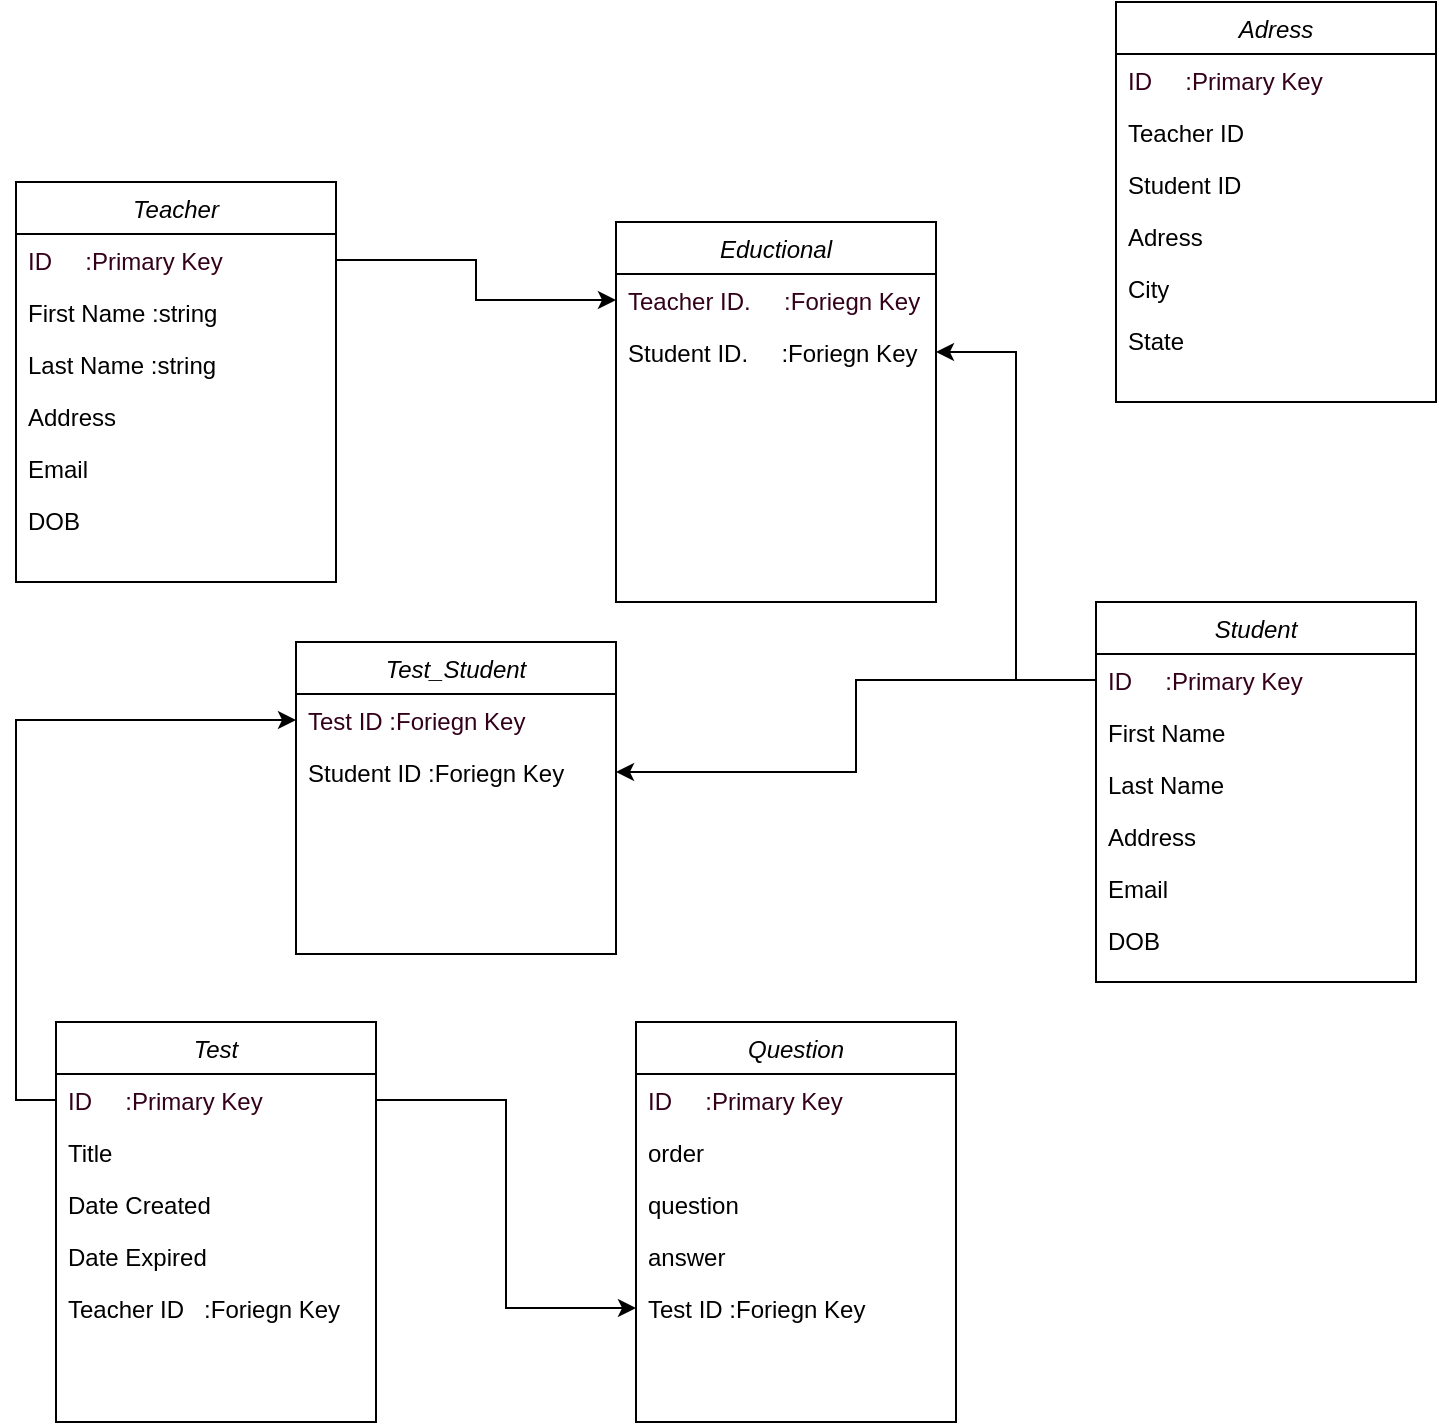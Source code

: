 <mxfile version="23.1.4" type="github">
  <diagram id="C5RBs43oDa-KdzZeNtuy" name="Page-1">
    <mxGraphModel dx="796" dy="509" grid="1" gridSize="10" guides="1" tooltips="1" connect="1" arrows="1" fold="1" page="1" pageScale="1" pageWidth="827" pageHeight="1169" math="0" shadow="0">
      <root>
        <mxCell id="WIyWlLk6GJQsqaUBKTNV-0" />
        <mxCell id="WIyWlLk6GJQsqaUBKTNV-1" parent="WIyWlLk6GJQsqaUBKTNV-0" />
        <mxCell id="zkfFHV4jXpPFQw0GAbJ--0" value="Teacher" style="swimlane;fontStyle=2;align=center;verticalAlign=top;childLayout=stackLayout;horizontal=1;startSize=26;horizontalStack=0;resizeParent=1;resizeLast=0;collapsible=1;marginBottom=0;rounded=0;shadow=0;strokeWidth=1;" parent="WIyWlLk6GJQsqaUBKTNV-1" vertex="1">
          <mxGeometry x="50" y="120" width="160" height="200" as="geometry">
            <mxRectangle x="220" y="120" width="160" height="26" as="alternateBounds" />
          </mxGeometry>
        </mxCell>
        <mxCell id="zkfFHV4jXpPFQw0GAbJ--1" value="ID     :Primary Key" style="text;align=left;verticalAlign=top;spacingLeft=4;spacingRight=4;overflow=hidden;rotatable=0;points=[[0,0.5],[1,0.5]];portConstraint=eastwest;fontColor=#33001A;" parent="zkfFHV4jXpPFQw0GAbJ--0" vertex="1">
          <mxGeometry y="26" width="160" height="26" as="geometry" />
        </mxCell>
        <mxCell id="zkfFHV4jXpPFQw0GAbJ--2" value="First Name :string" style="text;align=left;verticalAlign=top;spacingLeft=4;spacingRight=4;overflow=hidden;rotatable=0;points=[[0,0.5],[1,0.5]];portConstraint=eastwest;rounded=0;shadow=0;html=0;" parent="zkfFHV4jXpPFQw0GAbJ--0" vertex="1">
          <mxGeometry y="52" width="160" height="26" as="geometry" />
        </mxCell>
        <mxCell id="zkfFHV4jXpPFQw0GAbJ--3" value="Last Name :string" style="text;align=left;verticalAlign=top;spacingLeft=4;spacingRight=4;overflow=hidden;rotatable=0;points=[[0,0.5],[1,0.5]];portConstraint=eastwest;rounded=0;shadow=0;html=0;" parent="zkfFHV4jXpPFQw0GAbJ--0" vertex="1">
          <mxGeometry y="78" width="160" height="26" as="geometry" />
        </mxCell>
        <mxCell id="9PKuEA2eGWIhrzVFXX76-6" value="Address" style="text;align=left;verticalAlign=top;spacingLeft=4;spacingRight=4;overflow=hidden;rotatable=0;points=[[0,0.5],[1,0.5]];portConstraint=eastwest;rounded=0;shadow=0;html=0;" vertex="1" parent="zkfFHV4jXpPFQw0GAbJ--0">
          <mxGeometry y="104" width="160" height="26" as="geometry" />
        </mxCell>
        <mxCell id="9PKuEA2eGWIhrzVFXX76-7" value="Email" style="text;align=left;verticalAlign=top;spacingLeft=4;spacingRight=4;overflow=hidden;rotatable=0;points=[[0,0.5],[1,0.5]];portConstraint=eastwest;rounded=0;shadow=0;html=0;" vertex="1" parent="zkfFHV4jXpPFQw0GAbJ--0">
          <mxGeometry y="130" width="160" height="26" as="geometry" />
        </mxCell>
        <mxCell id="9PKuEA2eGWIhrzVFXX76-8" value="DOB" style="text;align=left;verticalAlign=top;spacingLeft=4;spacingRight=4;overflow=hidden;rotatable=0;points=[[0,0.5],[1,0.5]];portConstraint=eastwest;rounded=0;shadow=0;html=0;" vertex="1" parent="zkfFHV4jXpPFQw0GAbJ--0">
          <mxGeometry y="156" width="160" height="26" as="geometry" />
        </mxCell>
        <mxCell id="9PKuEA2eGWIhrzVFXX76-11" value="Student" style="swimlane;fontStyle=2;align=center;verticalAlign=top;childLayout=stackLayout;horizontal=1;startSize=26;horizontalStack=0;resizeParent=1;resizeLast=0;collapsible=1;marginBottom=0;rounded=0;shadow=0;strokeWidth=1;" vertex="1" parent="WIyWlLk6GJQsqaUBKTNV-1">
          <mxGeometry x="590" y="330" width="160" height="190" as="geometry">
            <mxRectangle x="220" y="120" width="160" height="26" as="alternateBounds" />
          </mxGeometry>
        </mxCell>
        <mxCell id="9PKuEA2eGWIhrzVFXX76-12" value="ID     :Primary Key" style="text;align=left;verticalAlign=top;spacingLeft=4;spacingRight=4;overflow=hidden;rotatable=0;points=[[0,0.5],[1,0.5]];portConstraint=eastwest;fontColor=#33001A;" vertex="1" parent="9PKuEA2eGWIhrzVFXX76-11">
          <mxGeometry y="26" width="160" height="26" as="geometry" />
        </mxCell>
        <mxCell id="9PKuEA2eGWIhrzVFXX76-13" value="First Name" style="text;align=left;verticalAlign=top;spacingLeft=4;spacingRight=4;overflow=hidden;rotatable=0;points=[[0,0.5],[1,0.5]];portConstraint=eastwest;rounded=0;shadow=0;html=0;" vertex="1" parent="9PKuEA2eGWIhrzVFXX76-11">
          <mxGeometry y="52" width="160" height="26" as="geometry" />
        </mxCell>
        <mxCell id="9PKuEA2eGWIhrzVFXX76-14" value="Last Name" style="text;align=left;verticalAlign=top;spacingLeft=4;spacingRight=4;overflow=hidden;rotatable=0;points=[[0,0.5],[1,0.5]];portConstraint=eastwest;rounded=0;shadow=0;html=0;" vertex="1" parent="9PKuEA2eGWIhrzVFXX76-11">
          <mxGeometry y="78" width="160" height="26" as="geometry" />
        </mxCell>
        <mxCell id="9PKuEA2eGWIhrzVFXX76-15" value="Address" style="text;align=left;verticalAlign=top;spacingLeft=4;spacingRight=4;overflow=hidden;rotatable=0;points=[[0,0.5],[1,0.5]];portConstraint=eastwest;rounded=0;shadow=0;html=0;" vertex="1" parent="9PKuEA2eGWIhrzVFXX76-11">
          <mxGeometry y="104" width="160" height="26" as="geometry" />
        </mxCell>
        <mxCell id="9PKuEA2eGWIhrzVFXX76-16" value="Email" style="text;align=left;verticalAlign=top;spacingLeft=4;spacingRight=4;overflow=hidden;rotatable=0;points=[[0,0.5],[1,0.5]];portConstraint=eastwest;rounded=0;shadow=0;html=0;" vertex="1" parent="9PKuEA2eGWIhrzVFXX76-11">
          <mxGeometry y="130" width="160" height="26" as="geometry" />
        </mxCell>
        <mxCell id="9PKuEA2eGWIhrzVFXX76-17" value="DOB" style="text;align=left;verticalAlign=top;spacingLeft=4;spacingRight=4;overflow=hidden;rotatable=0;points=[[0,0.5],[1,0.5]];portConstraint=eastwest;rounded=0;shadow=0;html=0;" vertex="1" parent="9PKuEA2eGWIhrzVFXX76-11">
          <mxGeometry y="156" width="160" height="26" as="geometry" />
        </mxCell>
        <mxCell id="9PKuEA2eGWIhrzVFXX76-19" value="Eductional" style="swimlane;fontStyle=2;align=center;verticalAlign=top;childLayout=stackLayout;horizontal=1;startSize=26;horizontalStack=0;resizeParent=1;resizeLast=0;collapsible=1;marginBottom=0;rounded=0;shadow=0;strokeWidth=1;" vertex="1" parent="WIyWlLk6GJQsqaUBKTNV-1">
          <mxGeometry x="350" y="140" width="160" height="190" as="geometry">
            <mxRectangle x="220" y="120" width="160" height="26" as="alternateBounds" />
          </mxGeometry>
        </mxCell>
        <mxCell id="9PKuEA2eGWIhrzVFXX76-20" value="Teacher ID.     :Foriegn Key" style="text;align=left;verticalAlign=top;spacingLeft=4;spacingRight=4;overflow=hidden;rotatable=0;points=[[0,0.5],[1,0.5]];portConstraint=eastwest;fontColor=#33001A;" vertex="1" parent="9PKuEA2eGWIhrzVFXX76-19">
          <mxGeometry y="26" width="160" height="26" as="geometry" />
        </mxCell>
        <mxCell id="9PKuEA2eGWIhrzVFXX76-21" value="Student ID.     :Foriegn Key" style="text;align=left;verticalAlign=top;spacingLeft=4;spacingRight=4;overflow=hidden;rotatable=0;points=[[0,0.5],[1,0.5]];portConstraint=eastwest;rounded=0;shadow=0;html=0;" vertex="1" parent="9PKuEA2eGWIhrzVFXX76-19">
          <mxGeometry y="52" width="160" height="26" as="geometry" />
        </mxCell>
        <mxCell id="9PKuEA2eGWIhrzVFXX76-30" style="edgeStyle=orthogonalEdgeStyle;rounded=0;orthogonalLoop=1;jettySize=auto;html=1;exitX=0;exitY=0.5;exitDx=0;exitDy=0;entryX=1;entryY=0.5;entryDx=0;entryDy=0;" edge="1" parent="WIyWlLk6GJQsqaUBKTNV-1" source="9PKuEA2eGWIhrzVFXX76-12" target="9PKuEA2eGWIhrzVFXX76-21">
          <mxGeometry relative="1" as="geometry" />
        </mxCell>
        <mxCell id="9PKuEA2eGWIhrzVFXX76-31" style="edgeStyle=orthogonalEdgeStyle;rounded=0;orthogonalLoop=1;jettySize=auto;html=1;exitX=1;exitY=0.5;exitDx=0;exitDy=0;entryX=0;entryY=0.5;entryDx=0;entryDy=0;" edge="1" parent="WIyWlLk6GJQsqaUBKTNV-1" source="zkfFHV4jXpPFQw0GAbJ--1" target="9PKuEA2eGWIhrzVFXX76-20">
          <mxGeometry relative="1" as="geometry" />
        </mxCell>
        <mxCell id="9PKuEA2eGWIhrzVFXX76-34" value="Test" style="swimlane;fontStyle=2;align=center;verticalAlign=top;childLayout=stackLayout;horizontal=1;startSize=26;horizontalStack=0;resizeParent=1;resizeLast=0;collapsible=1;marginBottom=0;rounded=0;shadow=0;strokeWidth=1;" vertex="1" parent="WIyWlLk6GJQsqaUBKTNV-1">
          <mxGeometry x="70" y="540" width="160" height="200" as="geometry">
            <mxRectangle x="70" y="540" width="160" height="26" as="alternateBounds" />
          </mxGeometry>
        </mxCell>
        <mxCell id="9PKuEA2eGWIhrzVFXX76-35" value="ID     :Primary Key" style="text;align=left;verticalAlign=top;spacingLeft=4;spacingRight=4;overflow=hidden;rotatable=0;points=[[0,0.5],[1,0.5]];portConstraint=eastwest;fontColor=#33001A;" vertex="1" parent="9PKuEA2eGWIhrzVFXX76-34">
          <mxGeometry y="26" width="160" height="26" as="geometry" />
        </mxCell>
        <mxCell id="9PKuEA2eGWIhrzVFXX76-36" value="Title" style="text;align=left;verticalAlign=top;spacingLeft=4;spacingRight=4;overflow=hidden;rotatable=0;points=[[0,0.5],[1,0.5]];portConstraint=eastwest;rounded=0;shadow=0;html=0;" vertex="1" parent="9PKuEA2eGWIhrzVFXX76-34">
          <mxGeometry y="52" width="160" height="26" as="geometry" />
        </mxCell>
        <mxCell id="9PKuEA2eGWIhrzVFXX76-37" value="Date Created" style="text;align=left;verticalAlign=top;spacingLeft=4;spacingRight=4;overflow=hidden;rotatable=0;points=[[0,0.5],[1,0.5]];portConstraint=eastwest;rounded=0;shadow=0;html=0;" vertex="1" parent="9PKuEA2eGWIhrzVFXX76-34">
          <mxGeometry y="78" width="160" height="26" as="geometry" />
        </mxCell>
        <mxCell id="9PKuEA2eGWIhrzVFXX76-38" value="Date Expired" style="text;align=left;verticalAlign=top;spacingLeft=4;spacingRight=4;overflow=hidden;rotatable=0;points=[[0,0.5],[1,0.5]];portConstraint=eastwest;rounded=0;shadow=0;html=0;" vertex="1" parent="9PKuEA2eGWIhrzVFXX76-34">
          <mxGeometry y="104" width="160" height="26" as="geometry" />
        </mxCell>
        <mxCell id="9PKuEA2eGWIhrzVFXX76-39" value="Teacher ID   :Foriegn Key" style="text;align=left;verticalAlign=top;spacingLeft=4;spacingRight=4;overflow=hidden;rotatable=0;points=[[0,0.5],[1,0.5]];portConstraint=eastwest;rounded=0;shadow=0;html=0;" vertex="1" parent="9PKuEA2eGWIhrzVFXX76-34">
          <mxGeometry y="130" width="160" height="26" as="geometry" />
        </mxCell>
        <mxCell id="9PKuEA2eGWIhrzVFXX76-41" value="Question" style="swimlane;fontStyle=2;align=center;verticalAlign=top;childLayout=stackLayout;horizontal=1;startSize=26;horizontalStack=0;resizeParent=1;resizeLast=0;collapsible=1;marginBottom=0;rounded=0;shadow=0;strokeWidth=1;" vertex="1" parent="WIyWlLk6GJQsqaUBKTNV-1">
          <mxGeometry x="360" y="540" width="160" height="200" as="geometry">
            <mxRectangle x="220" y="120" width="160" height="26" as="alternateBounds" />
          </mxGeometry>
        </mxCell>
        <mxCell id="9PKuEA2eGWIhrzVFXX76-42" value="ID     :Primary Key" style="text;align=left;verticalAlign=top;spacingLeft=4;spacingRight=4;overflow=hidden;rotatable=0;points=[[0,0.5],[1,0.5]];portConstraint=eastwest;fontColor=#33001A;" vertex="1" parent="9PKuEA2eGWIhrzVFXX76-41">
          <mxGeometry y="26" width="160" height="26" as="geometry" />
        </mxCell>
        <mxCell id="9PKuEA2eGWIhrzVFXX76-43" value="order" style="text;align=left;verticalAlign=top;spacingLeft=4;spacingRight=4;overflow=hidden;rotatable=0;points=[[0,0.5],[1,0.5]];portConstraint=eastwest;rounded=0;shadow=0;html=0;" vertex="1" parent="9PKuEA2eGWIhrzVFXX76-41">
          <mxGeometry y="52" width="160" height="26" as="geometry" />
        </mxCell>
        <mxCell id="9PKuEA2eGWIhrzVFXX76-44" value="question" style="text;align=left;verticalAlign=top;spacingLeft=4;spacingRight=4;overflow=hidden;rotatable=0;points=[[0,0.5],[1,0.5]];portConstraint=eastwest;rounded=0;shadow=0;html=0;" vertex="1" parent="9PKuEA2eGWIhrzVFXX76-41">
          <mxGeometry y="78" width="160" height="26" as="geometry" />
        </mxCell>
        <mxCell id="9PKuEA2eGWIhrzVFXX76-45" value="answer" style="text;align=left;verticalAlign=top;spacingLeft=4;spacingRight=4;overflow=hidden;rotatable=0;points=[[0,0.5],[1,0.5]];portConstraint=eastwest;rounded=0;shadow=0;html=0;" vertex="1" parent="9PKuEA2eGWIhrzVFXX76-41">
          <mxGeometry y="104" width="160" height="26" as="geometry" />
        </mxCell>
        <mxCell id="9PKuEA2eGWIhrzVFXX76-46" value="Test ID :Foriegn Key" style="text;align=left;verticalAlign=top;spacingLeft=4;spacingRight=4;overflow=hidden;rotatable=0;points=[[0,0.5],[1,0.5]];portConstraint=eastwest;rounded=0;shadow=0;html=0;" vertex="1" parent="9PKuEA2eGWIhrzVFXX76-41">
          <mxGeometry y="130" width="160" height="26" as="geometry" />
        </mxCell>
        <mxCell id="9PKuEA2eGWIhrzVFXX76-48" style="edgeStyle=orthogonalEdgeStyle;rounded=0;orthogonalLoop=1;jettySize=auto;html=1;exitX=1;exitY=0.5;exitDx=0;exitDy=0;entryX=0;entryY=0.5;entryDx=0;entryDy=0;" edge="1" parent="WIyWlLk6GJQsqaUBKTNV-1" source="9PKuEA2eGWIhrzVFXX76-35" target="9PKuEA2eGWIhrzVFXX76-46">
          <mxGeometry relative="1" as="geometry" />
        </mxCell>
        <mxCell id="9PKuEA2eGWIhrzVFXX76-49" value="Test_Student" style="swimlane;fontStyle=2;align=center;verticalAlign=top;childLayout=stackLayout;horizontal=1;startSize=26;horizontalStack=0;resizeParent=1;resizeLast=0;collapsible=1;marginBottom=0;rounded=0;shadow=0;strokeWidth=1;" vertex="1" parent="WIyWlLk6GJQsqaUBKTNV-1">
          <mxGeometry x="190" y="350" width="160" height="156" as="geometry">
            <mxRectangle x="70" y="540" width="160" height="26" as="alternateBounds" />
          </mxGeometry>
        </mxCell>
        <mxCell id="9PKuEA2eGWIhrzVFXX76-50" value="Test ID :Foriegn Key" style="text;align=left;verticalAlign=top;spacingLeft=4;spacingRight=4;overflow=hidden;rotatable=0;points=[[0,0.5],[1,0.5]];portConstraint=eastwest;fontColor=#33001A;" vertex="1" parent="9PKuEA2eGWIhrzVFXX76-49">
          <mxGeometry y="26" width="160" height="26" as="geometry" />
        </mxCell>
        <mxCell id="9PKuEA2eGWIhrzVFXX76-51" value="Student ID :Foriegn Key" style="text;align=left;verticalAlign=top;spacingLeft=4;spacingRight=4;overflow=hidden;rotatable=0;points=[[0,0.5],[1,0.5]];portConstraint=eastwest;rounded=0;shadow=0;html=0;" vertex="1" parent="9PKuEA2eGWIhrzVFXX76-49">
          <mxGeometry y="52" width="160" height="26" as="geometry" />
        </mxCell>
        <mxCell id="9PKuEA2eGWIhrzVFXX76-55" style="edgeStyle=orthogonalEdgeStyle;rounded=0;orthogonalLoop=1;jettySize=auto;html=1;exitX=0;exitY=0.5;exitDx=0;exitDy=0;entryX=1;entryY=0.5;entryDx=0;entryDy=0;" edge="1" parent="WIyWlLk6GJQsqaUBKTNV-1" source="9PKuEA2eGWIhrzVFXX76-12" target="9PKuEA2eGWIhrzVFXX76-51">
          <mxGeometry relative="1" as="geometry" />
        </mxCell>
        <mxCell id="9PKuEA2eGWIhrzVFXX76-56" style="edgeStyle=orthogonalEdgeStyle;rounded=0;orthogonalLoop=1;jettySize=auto;html=1;exitX=0;exitY=0.5;exitDx=0;exitDy=0;entryX=0;entryY=0.5;entryDx=0;entryDy=0;" edge="1" parent="WIyWlLk6GJQsqaUBKTNV-1" source="9PKuEA2eGWIhrzVFXX76-35" target="9PKuEA2eGWIhrzVFXX76-50">
          <mxGeometry relative="1" as="geometry" />
        </mxCell>
        <mxCell id="9PKuEA2eGWIhrzVFXX76-57" value="Adress" style="swimlane;fontStyle=2;align=center;verticalAlign=top;childLayout=stackLayout;horizontal=1;startSize=26;horizontalStack=0;resizeParent=1;resizeLast=0;collapsible=1;marginBottom=0;rounded=0;shadow=0;strokeWidth=1;" vertex="1" parent="WIyWlLk6GJQsqaUBKTNV-1">
          <mxGeometry x="600" y="30" width="160" height="200" as="geometry">
            <mxRectangle x="220" y="120" width="160" height="26" as="alternateBounds" />
          </mxGeometry>
        </mxCell>
        <mxCell id="9PKuEA2eGWIhrzVFXX76-58" value="ID     :Primary Key" style="text;align=left;verticalAlign=top;spacingLeft=4;spacingRight=4;overflow=hidden;rotatable=0;points=[[0,0.5],[1,0.5]];portConstraint=eastwest;fontColor=#33001A;" vertex="1" parent="9PKuEA2eGWIhrzVFXX76-57">
          <mxGeometry y="26" width="160" height="26" as="geometry" />
        </mxCell>
        <mxCell id="9PKuEA2eGWIhrzVFXX76-59" value="Teacher ID" style="text;align=left;verticalAlign=top;spacingLeft=4;spacingRight=4;overflow=hidden;rotatable=0;points=[[0,0.5],[1,0.5]];portConstraint=eastwest;rounded=0;shadow=0;html=0;" vertex="1" parent="9PKuEA2eGWIhrzVFXX76-57">
          <mxGeometry y="52" width="160" height="26" as="geometry" />
        </mxCell>
        <mxCell id="9PKuEA2eGWIhrzVFXX76-60" value="Student ID" style="text;align=left;verticalAlign=top;spacingLeft=4;spacingRight=4;overflow=hidden;rotatable=0;points=[[0,0.5],[1,0.5]];portConstraint=eastwest;rounded=0;shadow=0;html=0;" vertex="1" parent="9PKuEA2eGWIhrzVFXX76-57">
          <mxGeometry y="78" width="160" height="26" as="geometry" />
        </mxCell>
        <mxCell id="9PKuEA2eGWIhrzVFXX76-61" value="Adress" style="text;align=left;verticalAlign=top;spacingLeft=4;spacingRight=4;overflow=hidden;rotatable=0;points=[[0,0.5],[1,0.5]];portConstraint=eastwest;rounded=0;shadow=0;html=0;" vertex="1" parent="9PKuEA2eGWIhrzVFXX76-57">
          <mxGeometry y="104" width="160" height="26" as="geometry" />
        </mxCell>
        <mxCell id="9PKuEA2eGWIhrzVFXX76-62" value="City" style="text;align=left;verticalAlign=top;spacingLeft=4;spacingRight=4;overflow=hidden;rotatable=0;points=[[0,0.5],[1,0.5]];portConstraint=eastwest;rounded=0;shadow=0;html=0;" vertex="1" parent="9PKuEA2eGWIhrzVFXX76-57">
          <mxGeometry y="130" width="160" height="26" as="geometry" />
        </mxCell>
        <mxCell id="9PKuEA2eGWIhrzVFXX76-63" value="State" style="text;align=left;verticalAlign=top;spacingLeft=4;spacingRight=4;overflow=hidden;rotatable=0;points=[[0,0.5],[1,0.5]];portConstraint=eastwest;rounded=0;shadow=0;html=0;" vertex="1" parent="9PKuEA2eGWIhrzVFXX76-57">
          <mxGeometry y="156" width="160" height="26" as="geometry" />
        </mxCell>
      </root>
    </mxGraphModel>
  </diagram>
</mxfile>
